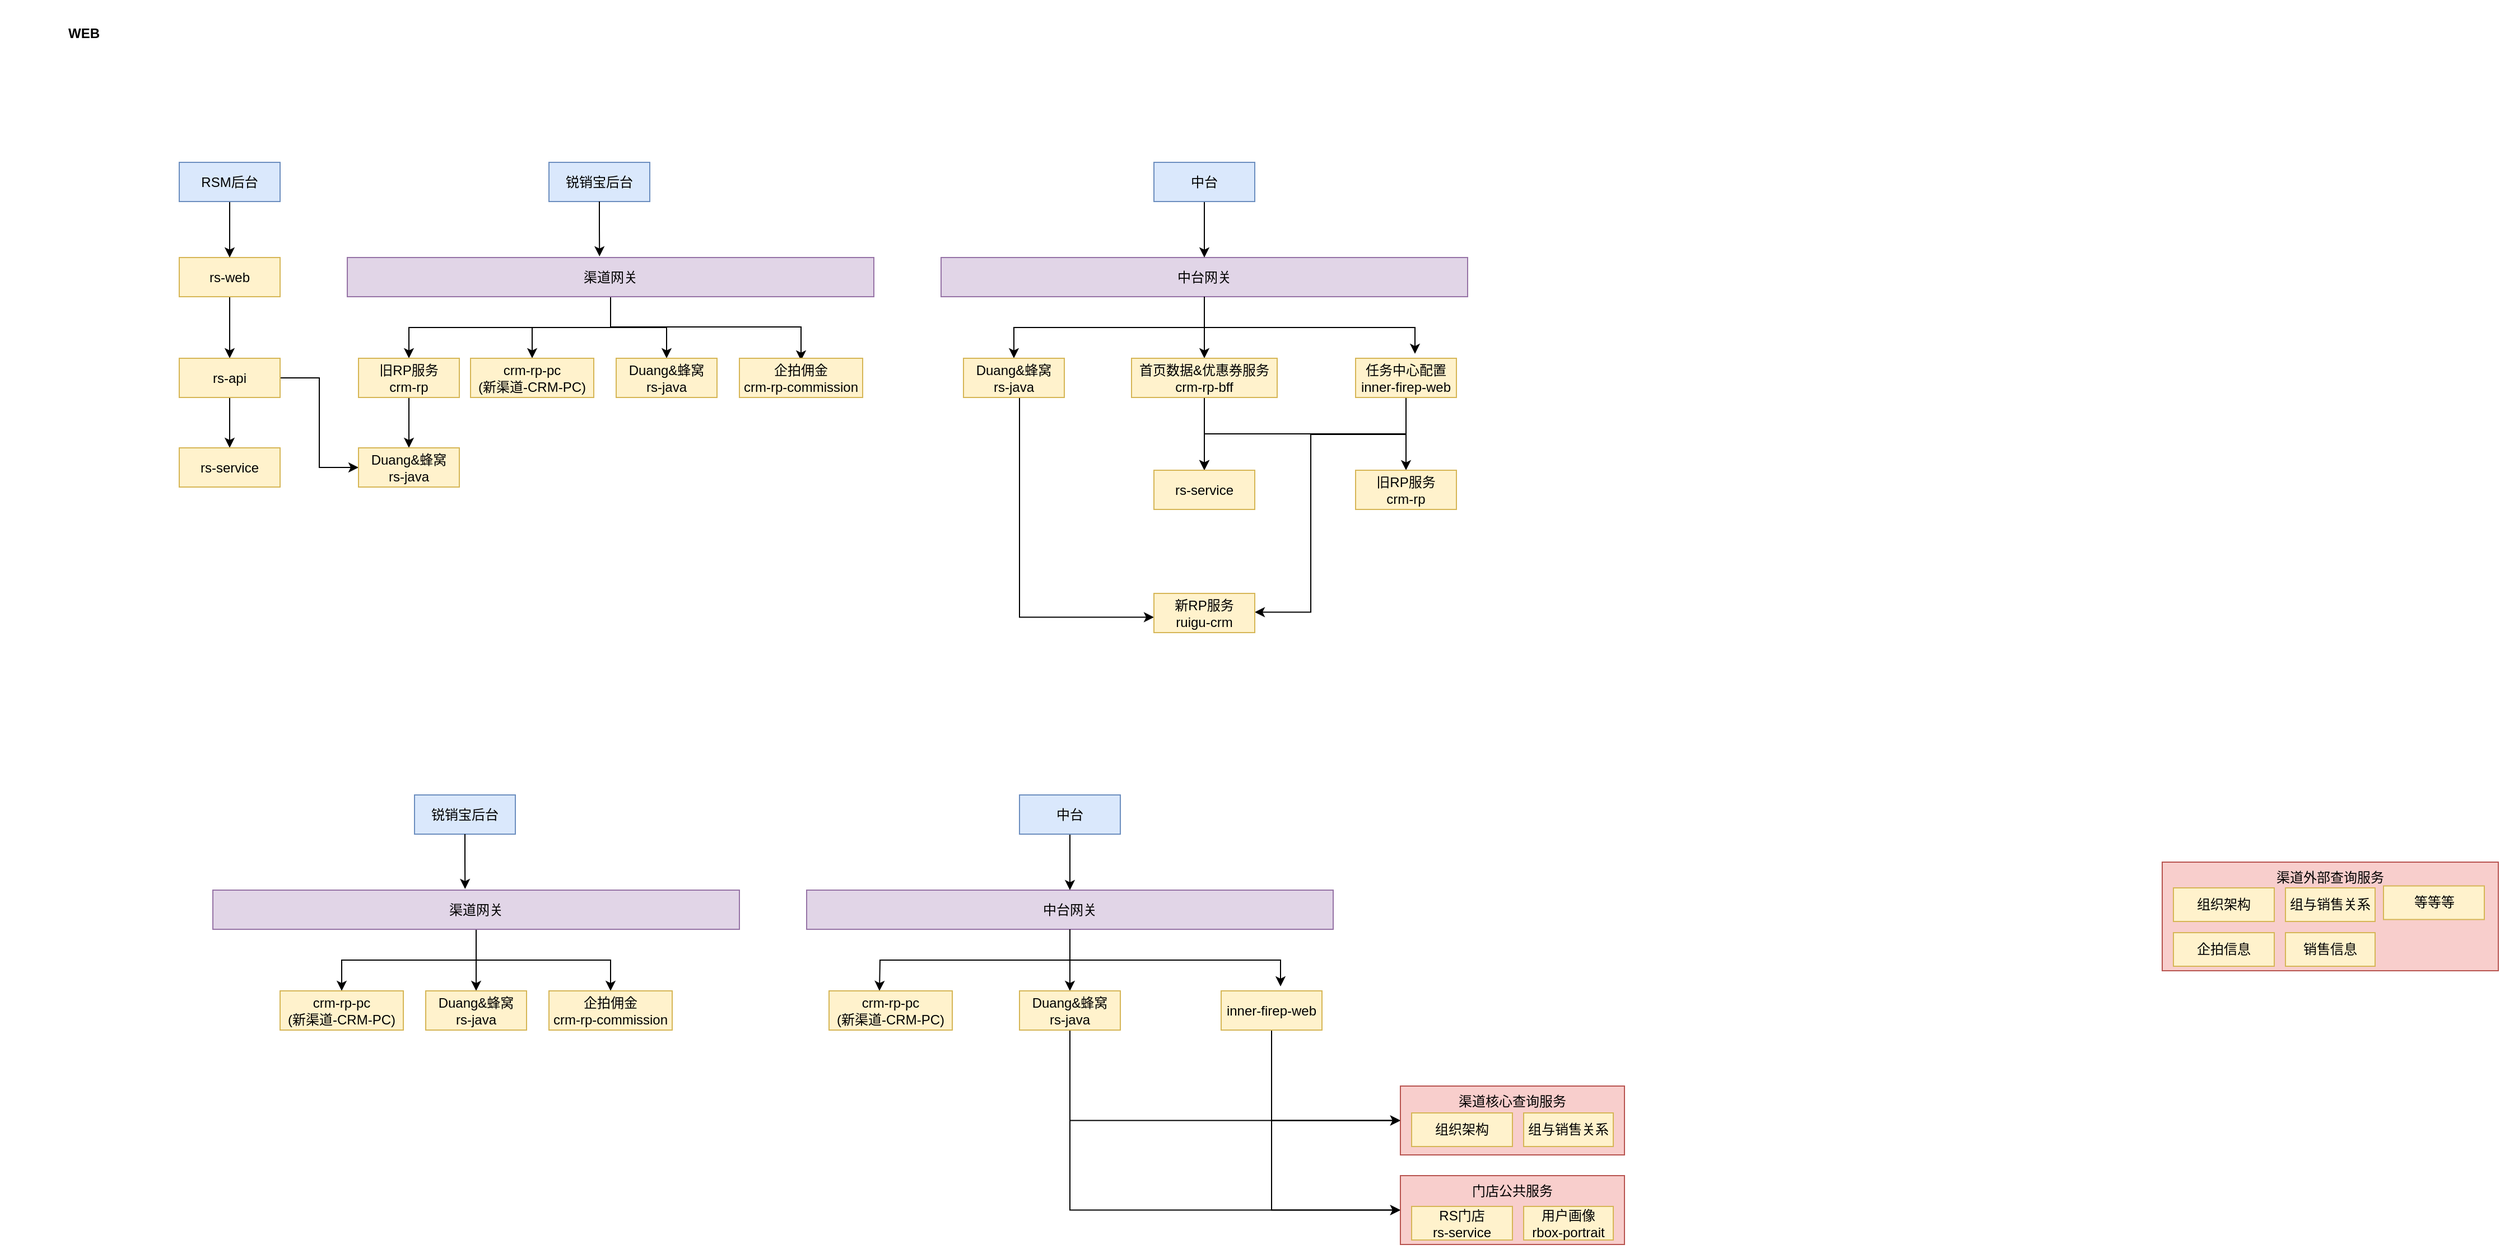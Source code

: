 <mxfile version="27.0.9">
  <diagram name="第 1 页" id="J6fKt1Wgq9IQ-0i5Z1JR">
    <mxGraphModel dx="1815" dy="1154" grid="1" gridSize="10" guides="1" tooltips="1" connect="1" arrows="1" fold="1" page="1" pageScale="1" pageWidth="827" pageHeight="1169" math="0" shadow="0">
      <root>
        <mxCell id="0" />
        <mxCell id="1" parent="0" />
        <mxCell id="k2uD15khSfJf9hs8rO5q-97" style="edgeStyle=orthogonalEdgeStyle;rounded=0;orthogonalLoop=1;jettySize=auto;html=1;exitX=0.5;exitY=1;exitDx=0;exitDy=0;" parent="1" source="k2uD15khSfJf9hs8rO5q-5" target="k2uD15khSfJf9hs8rO5q-92" edge="1">
          <mxGeometry relative="1" as="geometry" />
        </mxCell>
        <mxCell id="k2uD15khSfJf9hs8rO5q-102" style="edgeStyle=orthogonalEdgeStyle;rounded=0;orthogonalLoop=1;jettySize=auto;html=1;exitX=0.5;exitY=1;exitDx=0;exitDy=0;" parent="1" source="k2uD15khSfJf9hs8rO5q-5" target="k2uD15khSfJf9hs8rO5q-93" edge="1">
          <mxGeometry relative="1" as="geometry" />
        </mxCell>
        <mxCell id="k2uD15khSfJf9hs8rO5q-103" style="edgeStyle=orthogonalEdgeStyle;rounded=0;orthogonalLoop=1;jettySize=auto;html=1;exitX=0.5;exitY=1;exitDx=0;exitDy=0;entryX=0.5;entryY=0;entryDx=0;entryDy=0;" parent="1" source="k2uD15khSfJf9hs8rO5q-5" target="k2uD15khSfJf9hs8rO5q-94" edge="1">
          <mxGeometry relative="1" as="geometry" />
        </mxCell>
        <mxCell id="k2uD15khSfJf9hs8rO5q-106" style="edgeStyle=orthogonalEdgeStyle;rounded=0;orthogonalLoop=1;jettySize=auto;html=1;exitX=0.5;exitY=1;exitDx=0;exitDy=0;entryX=0.5;entryY=0;entryDx=0;entryDy=0;" parent="1" edge="1">
          <mxGeometry relative="1" as="geometry">
            <mxPoint x="625" y="377" as="sourcePoint" />
            <mxPoint x="795" y="432" as="targetPoint" />
            <Array as="points">
              <mxPoint x="625" y="402" />
              <mxPoint x="795" y="402" />
            </Array>
          </mxGeometry>
        </mxCell>
        <mxCell id="k2uD15khSfJf9hs8rO5q-5" value="渠道网关" style="rounded=0;whiteSpace=wrap;html=1;fillColor=#e1d5e7;strokeColor=#9673a6;fontFamily=Helvetica;labelBackgroundColor=none;fontSize=12;" parent="1" vertex="1">
          <mxGeometry x="390" y="340" width="470" height="35" as="geometry" />
        </mxCell>
        <mxCell id="k2uD15khSfJf9hs8rO5q-88" value="" style="edgeStyle=orthogonalEdgeStyle;rounded=0;orthogonalLoop=1;jettySize=auto;html=1;" parent="1" source="k2uD15khSfJf9hs8rO5q-27" target="k2uD15khSfJf9hs8rO5q-87" edge="1">
          <mxGeometry relative="1" as="geometry" />
        </mxCell>
        <mxCell id="k2uD15khSfJf9hs8rO5q-27" value="rs-web" style="rounded=0;whiteSpace=wrap;html=1;fillColor=#fff2cc;strokeColor=#d6b656;fontFamily=Helvetica;labelBackgroundColor=none;fontSize=12;" parent="1" vertex="1">
          <mxGeometry x="240" y="340" width="90" height="35" as="geometry" />
        </mxCell>
        <mxCell id="k2uD15khSfJf9hs8rO5q-42" value="WEB" style="text;html=1;align=center;verticalAlign=middle;whiteSpace=wrap;rounded=0;fontStyle=1" parent="1" vertex="1">
          <mxGeometry x="80" y="110" width="150" height="60" as="geometry" />
        </mxCell>
        <mxCell id="k2uD15khSfJf9hs8rO5q-60" value="渠道外部查询服务" style="rounded=0;whiteSpace=wrap;html=1;fillColor=#f8cecc;strokeColor=#b85450;fontFamily=Helvetica;labelBackgroundColor=none;fontSize=12;verticalAlign=top;" parent="1" vertex="1">
          <mxGeometry x="2010" y="880" width="300" height="97" as="geometry" />
        </mxCell>
        <mxCell id="k2uD15khSfJf9hs8rO5q-64" value="" style="group" parent="1" vertex="1" connectable="0">
          <mxGeometry x="2020" y="903" width="180" height="30" as="geometry" />
        </mxCell>
        <mxCell id="k2uD15khSfJf9hs8rO5q-65" value="&lt;p&gt;组与销售关系&lt;/p&gt;" style="rounded=0;whiteSpace=wrap;html=1;fillColor=#fff2cc;strokeColor=#d6b656;align=center;verticalAlign=middle;fontFamily=Helvetica;fontSize=12;fontColor=default;labelBackgroundColor=none;" parent="k2uD15khSfJf9hs8rO5q-64" vertex="1">
          <mxGeometry x="100" width="80" height="30" as="geometry" />
        </mxCell>
        <mxCell id="k2uD15khSfJf9hs8rO5q-66" value="组织架构" style="rounded=0;whiteSpace=wrap;html=1;fillColor=#fff2cc;strokeColor=#d6b656;fontFamily=Helvetica;labelBackgroundColor=none;fontSize=12;" parent="k2uD15khSfJf9hs8rO5q-64" vertex="1">
          <mxGeometry width="90" height="30" as="geometry" />
        </mxCell>
        <mxCell id="k2uD15khSfJf9hs8rO5q-67" value="" style="group" parent="1" vertex="1" connectable="0">
          <mxGeometry x="2020" y="943" width="180" height="30" as="geometry" />
        </mxCell>
        <mxCell id="k2uD15khSfJf9hs8rO5q-68" value="&lt;p&gt;销售信息&lt;/p&gt;" style="rounded=0;whiteSpace=wrap;html=1;fillColor=#fff2cc;strokeColor=#d6b656;align=center;verticalAlign=middle;fontFamily=Helvetica;fontSize=12;fontColor=default;labelBackgroundColor=none;" parent="k2uD15khSfJf9hs8rO5q-67" vertex="1">
          <mxGeometry x="100" width="80" height="30" as="geometry" />
        </mxCell>
        <mxCell id="k2uD15khSfJf9hs8rO5q-69" value="企拍信息" style="rounded=0;whiteSpace=wrap;html=1;fillColor=#fff2cc;strokeColor=#d6b656;fontFamily=Helvetica;labelBackgroundColor=none;fontSize=12;" parent="k2uD15khSfJf9hs8rO5q-67" vertex="1">
          <mxGeometry width="90" height="30" as="geometry" />
        </mxCell>
        <mxCell id="k2uD15khSfJf9hs8rO5q-70" value="等等等" style="rounded=0;whiteSpace=wrap;html=1;fillColor=#fff2cc;strokeColor=#d6b656;fontFamily=Helvetica;labelBackgroundColor=none;fontSize=12;" parent="1" vertex="1">
          <mxGeometry x="2207.5" y="901.25" width="90" height="30" as="geometry" />
        </mxCell>
        <mxCell id="k2uD15khSfJf9hs8rO5q-84" style="edgeStyle=orthogonalEdgeStyle;rounded=0;orthogonalLoop=1;jettySize=auto;html=1;" parent="1" source="k2uD15khSfJf9hs8rO5q-83" target="k2uD15khSfJf9hs8rO5q-27" edge="1">
          <mxGeometry relative="1" as="geometry" />
        </mxCell>
        <mxCell id="k2uD15khSfJf9hs8rO5q-83" value="RSM后台" style="rounded=0;whiteSpace=wrap;html=1;fillColor=#dae8fc;strokeColor=#6c8ebf;fontFamily=Helvetica;labelBackgroundColor=none;fontSize=12;" parent="1" vertex="1">
          <mxGeometry x="240" y="255" width="90" height="35" as="geometry" />
        </mxCell>
        <mxCell id="k2uD15khSfJf9hs8rO5q-90" value="" style="edgeStyle=orthogonalEdgeStyle;rounded=0;orthogonalLoop=1;jettySize=auto;html=1;" parent="1" source="k2uD15khSfJf9hs8rO5q-87" target="k2uD15khSfJf9hs8rO5q-89" edge="1">
          <mxGeometry relative="1" as="geometry" />
        </mxCell>
        <mxCell id="k2uD15khSfJf9hs8rO5q-101" style="edgeStyle=orthogonalEdgeStyle;rounded=0;orthogonalLoop=1;jettySize=auto;html=1;exitX=1;exitY=0.5;exitDx=0;exitDy=0;entryX=0;entryY=0.5;entryDx=0;entryDy=0;" parent="1" source="k2uD15khSfJf9hs8rO5q-87" target="k2uD15khSfJf9hs8rO5q-96" edge="1">
          <mxGeometry relative="1" as="geometry" />
        </mxCell>
        <mxCell id="k2uD15khSfJf9hs8rO5q-87" value="rs-api" style="rounded=0;whiteSpace=wrap;html=1;fillColor=#fff2cc;strokeColor=#d6b656;fontFamily=Helvetica;labelBackgroundColor=none;fontSize=12;" parent="1" vertex="1">
          <mxGeometry x="240" y="430" width="90" height="35" as="geometry" />
        </mxCell>
        <mxCell id="k2uD15khSfJf9hs8rO5q-89" value="rs-service" style="rounded=0;whiteSpace=wrap;html=1;fillColor=#fff2cc;strokeColor=#d6b656;fontFamily=Helvetica;labelBackgroundColor=none;fontSize=12;" parent="1" vertex="1">
          <mxGeometry x="240" y="510" width="90" height="35" as="geometry" />
        </mxCell>
        <mxCell id="k2uD15khSfJf9hs8rO5q-91" value="锐销宝后台" style="rounded=0;whiteSpace=wrap;html=1;fillColor=#dae8fc;strokeColor=#6c8ebf;fontFamily=Helvetica;labelBackgroundColor=none;fontSize=12;" parent="1" vertex="1">
          <mxGeometry x="570" y="255" width="90" height="35" as="geometry" />
        </mxCell>
        <mxCell id="k2uD15khSfJf9hs8rO5q-98" style="edgeStyle=orthogonalEdgeStyle;rounded=0;orthogonalLoop=1;jettySize=auto;html=1;entryX=0.5;entryY=0;entryDx=0;entryDy=0;" parent="1" source="k2uD15khSfJf9hs8rO5q-92" target="k2uD15khSfJf9hs8rO5q-96" edge="1">
          <mxGeometry relative="1" as="geometry" />
        </mxCell>
        <mxCell id="k2uD15khSfJf9hs8rO5q-92" value="&lt;div&gt;旧RP服务&lt;/div&gt;crm-rp" style="rounded=0;whiteSpace=wrap;html=1;fillColor=#fff2cc;strokeColor=#d6b656;fontFamily=Helvetica;labelBackgroundColor=none;fontSize=12;" parent="1" vertex="1">
          <mxGeometry x="400" y="430" width="90" height="35" as="geometry" />
        </mxCell>
        <mxCell id="k2uD15khSfJf9hs8rO5q-93" value="crm-rp-pc&lt;div&gt;(新渠道-CRM-PC)&lt;/div&gt;" style="rounded=0;whiteSpace=wrap;html=1;fillColor=#fff2cc;strokeColor=#d6b656;fontFamily=Helvetica;labelBackgroundColor=none;fontSize=12;" parent="1" vertex="1">
          <mxGeometry x="500" y="430" width="110" height="35" as="geometry" />
        </mxCell>
        <mxCell id="k2uD15khSfJf9hs8rO5q-94" value="&lt;div&gt;Duang&amp;amp;蜂窝&lt;/div&gt;rs-java" style="rounded=0;whiteSpace=wrap;html=1;fillColor=#fff2cc;strokeColor=#d6b656;fontFamily=Helvetica;labelBackgroundColor=none;fontSize=12;" parent="1" vertex="1">
          <mxGeometry x="630" y="430" width="90" height="35" as="geometry" />
        </mxCell>
        <mxCell id="k2uD15khSfJf9hs8rO5q-96" value="&lt;div&gt;Duang&amp;amp;蜂窝&lt;/div&gt;rs-java" style="rounded=0;whiteSpace=wrap;html=1;fillColor=#fff2cc;strokeColor=#d6b656;fontFamily=Helvetica;labelBackgroundColor=none;fontSize=12;" parent="1" vertex="1">
          <mxGeometry x="400" y="510" width="90" height="35" as="geometry" />
        </mxCell>
        <mxCell id="k2uD15khSfJf9hs8rO5q-105" value="企拍佣金&lt;div&gt;crm-rp-commission&lt;/div&gt;" style="rounded=0;whiteSpace=wrap;html=1;fillColor=#fff2cc;strokeColor=#d6b656;fontFamily=Helvetica;labelBackgroundColor=none;fontSize=12;" parent="1" vertex="1">
          <mxGeometry x="740" y="430" width="110" height="35" as="geometry" />
        </mxCell>
        <mxCell id="k2uD15khSfJf9hs8rO5q-107" style="edgeStyle=orthogonalEdgeStyle;rounded=0;orthogonalLoop=1;jettySize=auto;html=1;entryX=0.479;entryY=-0.029;entryDx=0;entryDy=0;entryPerimeter=0;" parent="1" source="k2uD15khSfJf9hs8rO5q-91" target="k2uD15khSfJf9hs8rO5q-5" edge="1">
          <mxGeometry relative="1" as="geometry" />
        </mxCell>
        <mxCell id="k2uD15khSfJf9hs8rO5q-116" style="edgeStyle=orthogonalEdgeStyle;rounded=0;orthogonalLoop=1;jettySize=auto;html=1;entryX=0.5;entryY=0;entryDx=0;entryDy=0;" parent="1" source="k2uD15khSfJf9hs8rO5q-108" target="k2uD15khSfJf9hs8rO5q-113" edge="1">
          <mxGeometry relative="1" as="geometry" />
        </mxCell>
        <mxCell id="k2uD15khSfJf9hs8rO5q-117" style="edgeStyle=orthogonalEdgeStyle;rounded=0;orthogonalLoop=1;jettySize=auto;html=1;exitX=0.5;exitY=1;exitDx=0;exitDy=0;entryX=0.5;entryY=0;entryDx=0;entryDy=0;" parent="1" source="k2uD15khSfJf9hs8rO5q-108" target="k2uD15khSfJf9hs8rO5q-115" edge="1">
          <mxGeometry relative="1" as="geometry" />
        </mxCell>
        <mxCell id="k2uD15khSfJf9hs8rO5q-108" value="中台网关" style="rounded=0;whiteSpace=wrap;html=1;fillColor=#e1d5e7;strokeColor=#9673a6;fontFamily=Helvetica;labelBackgroundColor=none;fontSize=12;" parent="1" vertex="1">
          <mxGeometry x="920" y="340" width="470" height="35" as="geometry" />
        </mxCell>
        <mxCell id="k2uD15khSfJf9hs8rO5q-110" style="edgeStyle=orthogonalEdgeStyle;rounded=0;orthogonalLoop=1;jettySize=auto;html=1;entryX=0.5;entryY=0;entryDx=0;entryDy=0;" parent="1" source="k2uD15khSfJf9hs8rO5q-109" target="k2uD15khSfJf9hs8rO5q-108" edge="1">
          <mxGeometry relative="1" as="geometry" />
        </mxCell>
        <mxCell id="k2uD15khSfJf9hs8rO5q-109" value="中台" style="rounded=0;whiteSpace=wrap;html=1;fillColor=#dae8fc;strokeColor=#6c8ebf;fontFamily=Helvetica;labelBackgroundColor=none;fontSize=12;" parent="1" vertex="1">
          <mxGeometry x="1110" y="255" width="90" height="35" as="geometry" />
        </mxCell>
        <mxCell id="k2uD15khSfJf9hs8rO5q-133" style="edgeStyle=orthogonalEdgeStyle;rounded=0;orthogonalLoop=1;jettySize=auto;html=1;entryX=0;entryY=0.75;entryDx=0;entryDy=0;" parent="1" edge="1">
          <mxGeometry relative="1" as="geometry">
            <mxPoint x="990" y="460" as="sourcePoint" />
            <mxPoint x="1110" y="661.25" as="targetPoint" />
            <Array as="points">
              <mxPoint x="990" y="661" />
            </Array>
          </mxGeometry>
        </mxCell>
        <mxCell id="k2uD15khSfJf9hs8rO5q-113" value="&lt;div&gt;Duang&amp;amp;蜂窝&lt;/div&gt;rs-java" style="rounded=0;whiteSpace=wrap;html=1;fillColor=#fff2cc;strokeColor=#d6b656;fontFamily=Helvetica;labelBackgroundColor=none;fontSize=12;" parent="1" vertex="1">
          <mxGeometry x="940" y="430" width="90" height="35" as="geometry" />
        </mxCell>
        <mxCell id="k2uD15khSfJf9hs8rO5q-126" style="edgeStyle=orthogonalEdgeStyle;rounded=0;orthogonalLoop=1;jettySize=auto;html=1;entryX=0.5;entryY=0;entryDx=0;entryDy=0;" parent="1" source="k2uD15khSfJf9hs8rO5q-114" target="k2uD15khSfJf9hs8rO5q-122" edge="1">
          <mxGeometry relative="1" as="geometry" />
        </mxCell>
        <mxCell id="k2uD15khSfJf9hs8rO5q-131" style="edgeStyle=orthogonalEdgeStyle;rounded=0;orthogonalLoop=1;jettySize=auto;html=1;exitX=0.5;exitY=1;exitDx=0;exitDy=0;entryX=0.5;entryY=0;entryDx=0;entryDy=0;" parent="1" source="k2uD15khSfJf9hs8rO5q-114" target="k2uD15khSfJf9hs8rO5q-121" edge="1">
          <mxGeometry relative="1" as="geometry" />
        </mxCell>
        <mxCell id="k2uD15khSfJf9hs8rO5q-132" style="edgeStyle=orthogonalEdgeStyle;rounded=0;orthogonalLoop=1;jettySize=auto;html=1;exitX=0.5;exitY=1;exitDx=0;exitDy=0;entryX=1;entryY=0.25;entryDx=0;entryDy=0;" parent="1" edge="1">
          <mxGeometry relative="1" as="geometry">
            <mxPoint x="1335" y="463" as="sourcePoint" />
            <mxPoint x="1200" y="656.75" as="targetPoint" />
            <Array as="points">
              <mxPoint x="1335" y="498" />
              <mxPoint x="1250" y="498" />
              <mxPoint x="1250" y="657" />
            </Array>
          </mxGeometry>
        </mxCell>
        <mxCell id="k2uD15khSfJf9hs8rO5q-114" value="&lt;div&gt;任务中心配置&lt;/div&gt;inner-firep-web" style="rounded=0;whiteSpace=wrap;html=1;fillColor=#fff2cc;strokeColor=#d6b656;fontFamily=Helvetica;labelBackgroundColor=none;fontSize=12;" parent="1" vertex="1">
          <mxGeometry x="1290" y="430" width="90" height="35" as="geometry" />
        </mxCell>
        <mxCell id="k2uD15khSfJf9hs8rO5q-127" style="edgeStyle=orthogonalEdgeStyle;rounded=0;orthogonalLoop=1;jettySize=auto;html=1;entryX=0.5;entryY=0;entryDx=0;entryDy=0;" parent="1" source="k2uD15khSfJf9hs8rO5q-115" target="k2uD15khSfJf9hs8rO5q-121" edge="1">
          <mxGeometry relative="1" as="geometry" />
        </mxCell>
        <mxCell id="k2uD15khSfJf9hs8rO5q-115" value="&lt;div&gt;首页数据&amp;amp;优惠券服务&lt;/div&gt;crm-rp-bff" style="rounded=0;whiteSpace=wrap;html=1;fillColor=#fff2cc;strokeColor=#d6b656;fontFamily=Helvetica;labelBackgroundColor=none;fontSize=12;" parent="1" vertex="1">
          <mxGeometry x="1090" y="430" width="130" height="35" as="geometry" />
        </mxCell>
        <mxCell id="k2uD15khSfJf9hs8rO5q-118" style="edgeStyle=orthogonalEdgeStyle;rounded=0;orthogonalLoop=1;jettySize=auto;html=1;exitX=0.5;exitY=1;exitDx=0;exitDy=0;entryX=0.589;entryY=-0.114;entryDx=0;entryDy=0;entryPerimeter=0;" parent="1" source="k2uD15khSfJf9hs8rO5q-108" target="k2uD15khSfJf9hs8rO5q-114" edge="1">
          <mxGeometry relative="1" as="geometry" />
        </mxCell>
        <mxCell id="k2uD15khSfJf9hs8rO5q-119" value="新RP服务&lt;br&gt;ruigu-crm" style="rounded=0;whiteSpace=wrap;html=1;fillColor=#fff2cc;strokeColor=#d6b656;fontFamily=Helvetica;labelBackgroundColor=none;fontSize=12;" parent="1" vertex="1">
          <mxGeometry x="1110" y="640" width="90" height="35" as="geometry" />
        </mxCell>
        <mxCell id="k2uD15khSfJf9hs8rO5q-121" value="rs-service" style="rounded=0;whiteSpace=wrap;html=1;fillColor=#fff2cc;strokeColor=#d6b656;fontFamily=Helvetica;labelBackgroundColor=none;fontSize=12;" parent="1" vertex="1">
          <mxGeometry x="1110" y="530" width="90" height="35" as="geometry" />
        </mxCell>
        <mxCell id="k2uD15khSfJf9hs8rO5q-122" value="&lt;div&gt;旧RP服务&lt;/div&gt;crm-rp" style="rounded=0;whiteSpace=wrap;html=1;fillColor=#fff2cc;strokeColor=#d6b656;fontFamily=Helvetica;labelBackgroundColor=none;fontSize=12;" parent="1" vertex="1">
          <mxGeometry x="1290" y="530" width="90" height="35" as="geometry" />
        </mxCell>
        <mxCell id="k2uD15khSfJf9hs8rO5q-135" style="edgeStyle=orthogonalEdgeStyle;rounded=0;orthogonalLoop=1;jettySize=auto;html=1;exitX=0.5;exitY=1;exitDx=0;exitDy=0;" parent="1" source="k2uD15khSfJf9hs8rO5q-138" target="k2uD15khSfJf9hs8rO5q-150" edge="1">
          <mxGeometry relative="1" as="geometry" />
        </mxCell>
        <mxCell id="k2uD15khSfJf9hs8rO5q-136" style="edgeStyle=orthogonalEdgeStyle;rounded=0;orthogonalLoop=1;jettySize=auto;html=1;exitX=0.5;exitY=1;exitDx=0;exitDy=0;entryX=0.5;entryY=0;entryDx=0;entryDy=0;" parent="1" source="k2uD15khSfJf9hs8rO5q-138" target="k2uD15khSfJf9hs8rO5q-151" edge="1">
          <mxGeometry relative="1" as="geometry" />
        </mxCell>
        <mxCell id="lXO5fLydw-yqEhDGv8sk-1" style="edgeStyle=orthogonalEdgeStyle;rounded=0;orthogonalLoop=1;jettySize=auto;html=1;exitX=0.5;exitY=1;exitDx=0;exitDy=0;entryX=0.5;entryY=0;entryDx=0;entryDy=0;" edge="1" parent="1" source="k2uD15khSfJf9hs8rO5q-138" target="k2uD15khSfJf9hs8rO5q-153">
          <mxGeometry relative="1" as="geometry" />
        </mxCell>
        <mxCell id="k2uD15khSfJf9hs8rO5q-138" value="渠道网关" style="rounded=0;whiteSpace=wrap;html=1;fillColor=#e1d5e7;strokeColor=#9673a6;fontFamily=Helvetica;labelBackgroundColor=none;fontSize=12;" parent="1" vertex="1">
          <mxGeometry x="270" y="905" width="470" height="35" as="geometry" />
        </mxCell>
        <mxCell id="k2uD15khSfJf9hs8rO5q-147" value="锐销宝后台" style="rounded=0;whiteSpace=wrap;html=1;fillColor=#dae8fc;strokeColor=#6c8ebf;fontFamily=Helvetica;labelBackgroundColor=none;fontSize=12;" parent="1" vertex="1">
          <mxGeometry x="450" y="820" width="90" height="35" as="geometry" />
        </mxCell>
        <mxCell id="k2uD15khSfJf9hs8rO5q-150" value="crm-rp-pc&lt;div&gt;(新渠道-CRM-PC)&lt;/div&gt;" style="rounded=0;whiteSpace=wrap;html=1;fillColor=#fff2cc;strokeColor=#d6b656;fontFamily=Helvetica;labelBackgroundColor=none;fontSize=12;" parent="1" vertex="1">
          <mxGeometry x="330" y="995" width="110" height="35" as="geometry" />
        </mxCell>
        <mxCell id="k2uD15khSfJf9hs8rO5q-151" value="&lt;div&gt;Duang&amp;amp;蜂窝&lt;/div&gt;rs-java" style="rounded=0;whiteSpace=wrap;html=1;fillColor=#fff2cc;strokeColor=#d6b656;fontFamily=Helvetica;labelBackgroundColor=none;fontSize=12;" parent="1" vertex="1">
          <mxGeometry x="460" y="995" width="90" height="35" as="geometry" />
        </mxCell>
        <mxCell id="k2uD15khSfJf9hs8rO5q-153" value="企拍佣金&lt;div&gt;crm-rp-commission&lt;/div&gt;" style="rounded=0;whiteSpace=wrap;html=1;fillColor=#fff2cc;strokeColor=#d6b656;fontFamily=Helvetica;labelBackgroundColor=none;fontSize=12;" parent="1" vertex="1">
          <mxGeometry x="570" y="995" width="110" height="35" as="geometry" />
        </mxCell>
        <mxCell id="k2uD15khSfJf9hs8rO5q-154" style="edgeStyle=orthogonalEdgeStyle;rounded=0;orthogonalLoop=1;jettySize=auto;html=1;entryX=0.479;entryY=-0.029;entryDx=0;entryDy=0;entryPerimeter=0;" parent="1" source="k2uD15khSfJf9hs8rO5q-147" target="k2uD15khSfJf9hs8rO5q-138" edge="1">
          <mxGeometry relative="1" as="geometry" />
        </mxCell>
        <mxCell id="k2uD15khSfJf9hs8rO5q-155" style="edgeStyle=orthogonalEdgeStyle;rounded=0;orthogonalLoop=1;jettySize=auto;html=1;entryX=0.5;entryY=0;entryDx=0;entryDy=0;" parent="1" source="k2uD15khSfJf9hs8rO5q-157" edge="1">
          <mxGeometry relative="1" as="geometry">
            <mxPoint x="865" y="995" as="targetPoint" />
          </mxGeometry>
        </mxCell>
        <mxCell id="k2uD15khSfJf9hs8rO5q-156" style="edgeStyle=orthogonalEdgeStyle;rounded=0;orthogonalLoop=1;jettySize=auto;html=1;exitX=0.5;exitY=1;exitDx=0;exitDy=0;entryX=0.5;entryY=0;entryDx=0;entryDy=0;" parent="1" source="k2uD15khSfJf9hs8rO5q-157" edge="1">
          <mxGeometry relative="1" as="geometry">
            <mxPoint x="1035" y="995" as="targetPoint" />
          </mxGeometry>
        </mxCell>
        <mxCell id="k2uD15khSfJf9hs8rO5q-157" value="中台网关" style="rounded=0;whiteSpace=wrap;html=1;fillColor=#e1d5e7;strokeColor=#9673a6;fontFamily=Helvetica;labelBackgroundColor=none;fontSize=12;" parent="1" vertex="1">
          <mxGeometry x="800" y="905" width="470" height="35" as="geometry" />
        </mxCell>
        <mxCell id="k2uD15khSfJf9hs8rO5q-158" style="edgeStyle=orthogonalEdgeStyle;rounded=0;orthogonalLoop=1;jettySize=auto;html=1;entryX=0.5;entryY=0;entryDx=0;entryDy=0;" parent="1" source="k2uD15khSfJf9hs8rO5q-159" target="k2uD15khSfJf9hs8rO5q-157" edge="1">
          <mxGeometry relative="1" as="geometry" />
        </mxCell>
        <mxCell id="k2uD15khSfJf9hs8rO5q-159" value="中台" style="rounded=0;whiteSpace=wrap;html=1;fillColor=#dae8fc;strokeColor=#6c8ebf;fontFamily=Helvetica;labelBackgroundColor=none;fontSize=12;" parent="1" vertex="1">
          <mxGeometry x="990" y="820" width="90" height="35" as="geometry" />
        </mxCell>
        <mxCell id="lXO5fLydw-yqEhDGv8sk-26" style="edgeStyle=orthogonalEdgeStyle;rounded=0;orthogonalLoop=1;jettySize=auto;html=1;exitX=0.5;exitY=1;exitDx=0;exitDy=0;entryX=0;entryY=0.5;entryDx=0;entryDy=0;" edge="1" parent="1" source="k2uD15khSfJf9hs8rO5q-165" target="lXO5fLydw-yqEhDGv8sk-8">
          <mxGeometry relative="1" as="geometry" />
        </mxCell>
        <mxCell id="lXO5fLydw-yqEhDGv8sk-31" style="edgeStyle=orthogonalEdgeStyle;rounded=0;orthogonalLoop=1;jettySize=auto;html=1;entryX=0;entryY=0.5;entryDx=0;entryDy=0;" edge="1" parent="1" source="k2uD15khSfJf9hs8rO5q-165" target="lXO5fLydw-yqEhDGv8sk-3">
          <mxGeometry relative="1" as="geometry">
            <Array as="points">
              <mxPoint x="1215" y="1191" />
            </Array>
          </mxGeometry>
        </mxCell>
        <mxCell id="k2uD15khSfJf9hs8rO5q-165" value="inner-firep-web" style="rounded=0;whiteSpace=wrap;html=1;fillColor=#fff2cc;strokeColor=#d6b656;fontFamily=Helvetica;labelBackgroundColor=none;fontSize=12;" parent="1" vertex="1">
          <mxGeometry x="1170" y="995" width="90" height="35" as="geometry" />
        </mxCell>
        <mxCell id="k2uD15khSfJf9hs8rO5q-168" style="edgeStyle=orthogonalEdgeStyle;rounded=0;orthogonalLoop=1;jettySize=auto;html=1;exitX=0.5;exitY=1;exitDx=0;exitDy=0;entryX=0.589;entryY=-0.114;entryDx=0;entryDy=0;entryPerimeter=0;" parent="1" source="k2uD15khSfJf9hs8rO5q-157" target="k2uD15khSfJf9hs8rO5q-165" edge="1">
          <mxGeometry relative="1" as="geometry" />
        </mxCell>
        <mxCell id="lXO5fLydw-yqEhDGv8sk-2" value="" style="group" vertex="1" connectable="0" parent="1">
          <mxGeometry x="1330" y="1160" width="200" height="61.5" as="geometry" />
        </mxCell>
        <mxCell id="lXO5fLydw-yqEhDGv8sk-3" value="门店公共服务" style="rounded=0;whiteSpace=wrap;html=1;fillColor=#f8cecc;strokeColor=#b85450;fontFamily=Helvetica;labelBackgroundColor=none;fontSize=12;verticalAlign=top;" vertex="1" parent="lXO5fLydw-yqEhDGv8sk-2">
          <mxGeometry width="200" height="61.5" as="geometry" />
        </mxCell>
        <mxCell id="lXO5fLydw-yqEhDGv8sk-4" value="" style="group" vertex="1" connectable="0" parent="lXO5fLydw-yqEhDGv8sk-2">
          <mxGeometry x="10" y="27.5" width="180" height="30" as="geometry" />
        </mxCell>
        <mxCell id="lXO5fLydw-yqEhDGv8sk-5" value="&lt;p&gt;&lt;span&gt;&lt;span&gt;用户画像&lt;br&gt;&lt;/span&gt;&lt;/span&gt;&lt;span&gt;rbox-portrait&lt;/span&gt;&lt;span&gt;&lt;/span&gt;&lt;/p&gt;" style="rounded=0;whiteSpace=wrap;html=1;fillColor=#fff2cc;strokeColor=#d6b656;align=center;verticalAlign=middle;fontFamily=Helvetica;fontSize=12;fontColor=default;labelBackgroundColor=none;" vertex="1" parent="lXO5fLydw-yqEhDGv8sk-4">
          <mxGeometry x="100" width="80" height="30" as="geometry" />
        </mxCell>
        <mxCell id="lXO5fLydw-yqEhDGv8sk-6" value="&lt;div&gt;RS门店&lt;/div&gt;rs-service" style="rounded=0;whiteSpace=wrap;html=1;fillColor=#fff2cc;strokeColor=#d6b656;fontFamily=Helvetica;labelBackgroundColor=none;fontSize=12;" vertex="1" parent="lXO5fLydw-yqEhDGv8sk-4">
          <mxGeometry width="90" height="30" as="geometry" />
        </mxCell>
        <mxCell id="lXO5fLydw-yqEhDGv8sk-7" value="" style="group" vertex="1" connectable="0" parent="1">
          <mxGeometry x="1330" y="1080" width="200" height="61.5" as="geometry" />
        </mxCell>
        <mxCell id="lXO5fLydw-yqEhDGv8sk-8" value="渠道核心查询服务" style="rounded=0;whiteSpace=wrap;html=1;fillColor=#f8cecc;strokeColor=#b85450;fontFamily=Helvetica;labelBackgroundColor=none;fontSize=12;verticalAlign=top;" vertex="1" parent="lXO5fLydw-yqEhDGv8sk-7">
          <mxGeometry width="200" height="61.5" as="geometry" />
        </mxCell>
        <mxCell id="lXO5fLydw-yqEhDGv8sk-9" value="" style="group" vertex="1" connectable="0" parent="lXO5fLydw-yqEhDGv8sk-7">
          <mxGeometry x="10" y="24" width="180" height="30" as="geometry" />
        </mxCell>
        <mxCell id="lXO5fLydw-yqEhDGv8sk-10" value="&lt;p&gt;组与销售关系&lt;/p&gt;" style="rounded=0;whiteSpace=wrap;html=1;fillColor=#fff2cc;strokeColor=#d6b656;align=center;verticalAlign=middle;fontFamily=Helvetica;fontSize=12;fontColor=default;labelBackgroundColor=none;" vertex="1" parent="lXO5fLydw-yqEhDGv8sk-9">
          <mxGeometry x="100" width="80" height="30" as="geometry" />
        </mxCell>
        <mxCell id="lXO5fLydw-yqEhDGv8sk-11" value="组织架构" style="rounded=0;whiteSpace=wrap;html=1;fillColor=#fff2cc;strokeColor=#d6b656;fontFamily=Helvetica;labelBackgroundColor=none;fontSize=12;" vertex="1" parent="lXO5fLydw-yqEhDGv8sk-9">
          <mxGeometry width="90" height="30" as="geometry" />
        </mxCell>
        <mxCell id="lXO5fLydw-yqEhDGv8sk-13" value="crm-rp-pc&lt;div&gt;(新渠道-CRM-PC)&lt;/div&gt;" style="rounded=0;whiteSpace=wrap;html=1;fillColor=#fff2cc;strokeColor=#d6b656;fontFamily=Helvetica;labelBackgroundColor=none;fontSize=12;" vertex="1" parent="1">
          <mxGeometry x="820" y="995" width="110" height="35" as="geometry" />
        </mxCell>
        <mxCell id="lXO5fLydw-yqEhDGv8sk-24" style="edgeStyle=orthogonalEdgeStyle;rounded=0;orthogonalLoop=1;jettySize=auto;html=1;entryX=0;entryY=0.5;entryDx=0;entryDy=0;" edge="1" parent="1" source="lXO5fLydw-yqEhDGv8sk-14" target="lXO5fLydw-yqEhDGv8sk-8">
          <mxGeometry relative="1" as="geometry">
            <Array as="points">
              <mxPoint x="1035" y="1111" />
            </Array>
          </mxGeometry>
        </mxCell>
        <mxCell id="lXO5fLydw-yqEhDGv8sk-25" style="edgeStyle=orthogonalEdgeStyle;rounded=0;orthogonalLoop=1;jettySize=auto;html=1;exitX=0.5;exitY=1;exitDx=0;exitDy=0;entryX=0;entryY=0.5;entryDx=0;entryDy=0;" edge="1" parent="1" source="lXO5fLydw-yqEhDGv8sk-14" target="lXO5fLydw-yqEhDGv8sk-3">
          <mxGeometry relative="1" as="geometry" />
        </mxCell>
        <mxCell id="lXO5fLydw-yqEhDGv8sk-14" value="&lt;div&gt;Duang&amp;amp;蜂窝&lt;/div&gt;rs-java" style="rounded=0;whiteSpace=wrap;html=1;fillColor=#fff2cc;strokeColor=#d6b656;fontFamily=Helvetica;labelBackgroundColor=none;fontSize=12;" vertex="1" parent="1">
          <mxGeometry x="990" y="995" width="90" height="35" as="geometry" />
        </mxCell>
      </root>
    </mxGraphModel>
  </diagram>
</mxfile>
